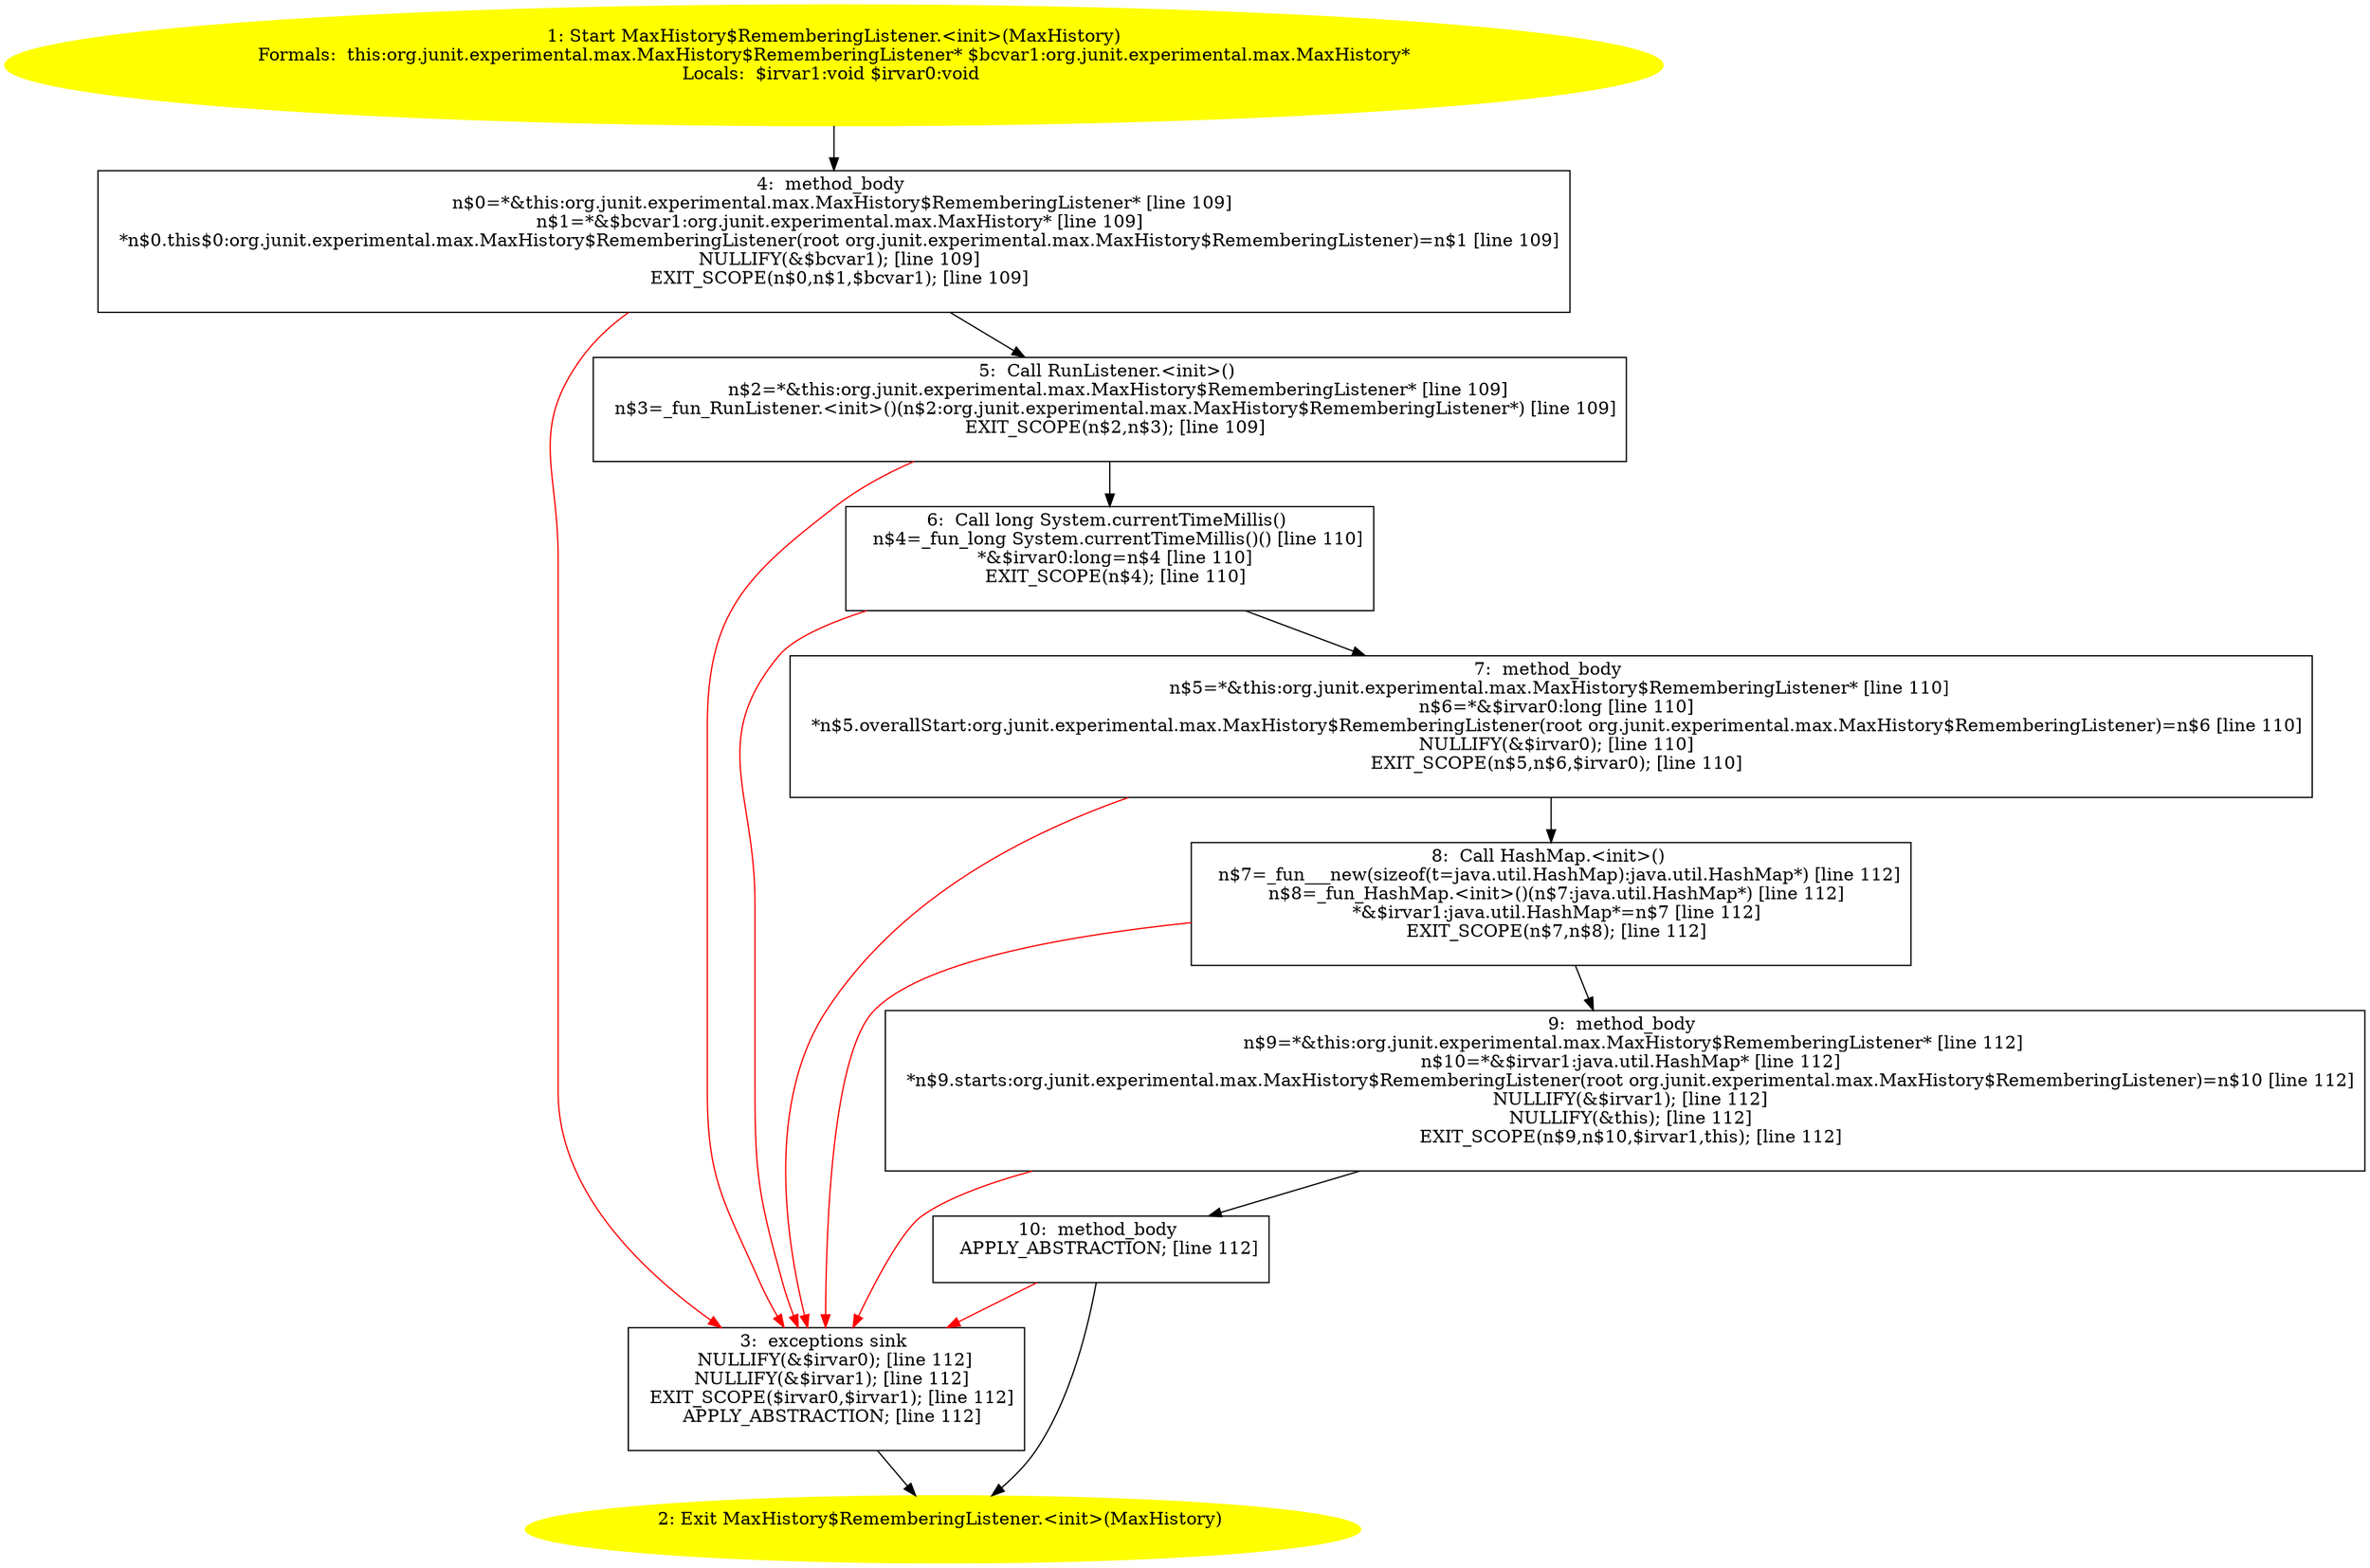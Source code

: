 /* @generated */
digraph cfg {
"org.junit.experimental.max.MaxHistory$RememberingListener.<init>(org.junit.experimental.max.MaxHisto.52584e4393b7375a50d9bca7521eb85e_1" [label="1: Start MaxHistory$RememberingListener.<init>(MaxHistory)\nFormals:  this:org.junit.experimental.max.MaxHistory$RememberingListener* $bcvar1:org.junit.experimental.max.MaxHistory*\nLocals:  $irvar1:void $irvar0:void \n  " color=yellow style=filled]
	

	 "org.junit.experimental.max.MaxHistory$RememberingListener.<init>(org.junit.experimental.max.MaxHisto.52584e4393b7375a50d9bca7521eb85e_1" -> "org.junit.experimental.max.MaxHistory$RememberingListener.<init>(org.junit.experimental.max.MaxHisto.52584e4393b7375a50d9bca7521eb85e_4" ;
"org.junit.experimental.max.MaxHistory$RememberingListener.<init>(org.junit.experimental.max.MaxHisto.52584e4393b7375a50d9bca7521eb85e_2" [label="2: Exit MaxHistory$RememberingListener.<init>(MaxHistory) \n  " color=yellow style=filled]
	

"org.junit.experimental.max.MaxHistory$RememberingListener.<init>(org.junit.experimental.max.MaxHisto.52584e4393b7375a50d9bca7521eb85e_3" [label="3:  exceptions sink \n   NULLIFY(&$irvar0); [line 112]\n  NULLIFY(&$irvar1); [line 112]\n  EXIT_SCOPE($irvar0,$irvar1); [line 112]\n  APPLY_ABSTRACTION; [line 112]\n " shape="box"]
	

	 "org.junit.experimental.max.MaxHistory$RememberingListener.<init>(org.junit.experimental.max.MaxHisto.52584e4393b7375a50d9bca7521eb85e_3" -> "org.junit.experimental.max.MaxHistory$RememberingListener.<init>(org.junit.experimental.max.MaxHisto.52584e4393b7375a50d9bca7521eb85e_2" ;
"org.junit.experimental.max.MaxHistory$RememberingListener.<init>(org.junit.experimental.max.MaxHisto.52584e4393b7375a50d9bca7521eb85e_4" [label="4:  method_body \n   n$0=*&this:org.junit.experimental.max.MaxHistory$RememberingListener* [line 109]\n  n$1=*&$bcvar1:org.junit.experimental.max.MaxHistory* [line 109]\n  *n$0.this$0:org.junit.experimental.max.MaxHistory$RememberingListener(root org.junit.experimental.max.MaxHistory$RememberingListener)=n$1 [line 109]\n  NULLIFY(&$bcvar1); [line 109]\n  EXIT_SCOPE(n$0,n$1,$bcvar1); [line 109]\n " shape="box"]
	

	 "org.junit.experimental.max.MaxHistory$RememberingListener.<init>(org.junit.experimental.max.MaxHisto.52584e4393b7375a50d9bca7521eb85e_4" -> "org.junit.experimental.max.MaxHistory$RememberingListener.<init>(org.junit.experimental.max.MaxHisto.52584e4393b7375a50d9bca7521eb85e_5" ;
	 "org.junit.experimental.max.MaxHistory$RememberingListener.<init>(org.junit.experimental.max.MaxHisto.52584e4393b7375a50d9bca7521eb85e_4" -> "org.junit.experimental.max.MaxHistory$RememberingListener.<init>(org.junit.experimental.max.MaxHisto.52584e4393b7375a50d9bca7521eb85e_3" [color="red" ];
"org.junit.experimental.max.MaxHistory$RememberingListener.<init>(org.junit.experimental.max.MaxHisto.52584e4393b7375a50d9bca7521eb85e_5" [label="5:  Call RunListener.<init>() \n   n$2=*&this:org.junit.experimental.max.MaxHistory$RememberingListener* [line 109]\n  n$3=_fun_RunListener.<init>()(n$2:org.junit.experimental.max.MaxHistory$RememberingListener*) [line 109]\n  EXIT_SCOPE(n$2,n$3); [line 109]\n " shape="box"]
	

	 "org.junit.experimental.max.MaxHistory$RememberingListener.<init>(org.junit.experimental.max.MaxHisto.52584e4393b7375a50d9bca7521eb85e_5" -> "org.junit.experimental.max.MaxHistory$RememberingListener.<init>(org.junit.experimental.max.MaxHisto.52584e4393b7375a50d9bca7521eb85e_6" ;
	 "org.junit.experimental.max.MaxHistory$RememberingListener.<init>(org.junit.experimental.max.MaxHisto.52584e4393b7375a50d9bca7521eb85e_5" -> "org.junit.experimental.max.MaxHistory$RememberingListener.<init>(org.junit.experimental.max.MaxHisto.52584e4393b7375a50d9bca7521eb85e_3" [color="red" ];
"org.junit.experimental.max.MaxHistory$RememberingListener.<init>(org.junit.experimental.max.MaxHisto.52584e4393b7375a50d9bca7521eb85e_6" [label="6:  Call long System.currentTimeMillis() \n   n$4=_fun_long System.currentTimeMillis()() [line 110]\n  *&$irvar0:long=n$4 [line 110]\n  EXIT_SCOPE(n$4); [line 110]\n " shape="box"]
	

	 "org.junit.experimental.max.MaxHistory$RememberingListener.<init>(org.junit.experimental.max.MaxHisto.52584e4393b7375a50d9bca7521eb85e_6" -> "org.junit.experimental.max.MaxHistory$RememberingListener.<init>(org.junit.experimental.max.MaxHisto.52584e4393b7375a50d9bca7521eb85e_7" ;
	 "org.junit.experimental.max.MaxHistory$RememberingListener.<init>(org.junit.experimental.max.MaxHisto.52584e4393b7375a50d9bca7521eb85e_6" -> "org.junit.experimental.max.MaxHistory$RememberingListener.<init>(org.junit.experimental.max.MaxHisto.52584e4393b7375a50d9bca7521eb85e_3" [color="red" ];
"org.junit.experimental.max.MaxHistory$RememberingListener.<init>(org.junit.experimental.max.MaxHisto.52584e4393b7375a50d9bca7521eb85e_7" [label="7:  method_body \n   n$5=*&this:org.junit.experimental.max.MaxHistory$RememberingListener* [line 110]\n  n$6=*&$irvar0:long [line 110]\n  *n$5.overallStart:org.junit.experimental.max.MaxHistory$RememberingListener(root org.junit.experimental.max.MaxHistory$RememberingListener)=n$6 [line 110]\n  NULLIFY(&$irvar0); [line 110]\n  EXIT_SCOPE(n$5,n$6,$irvar0); [line 110]\n " shape="box"]
	

	 "org.junit.experimental.max.MaxHistory$RememberingListener.<init>(org.junit.experimental.max.MaxHisto.52584e4393b7375a50d9bca7521eb85e_7" -> "org.junit.experimental.max.MaxHistory$RememberingListener.<init>(org.junit.experimental.max.MaxHisto.52584e4393b7375a50d9bca7521eb85e_8" ;
	 "org.junit.experimental.max.MaxHistory$RememberingListener.<init>(org.junit.experimental.max.MaxHisto.52584e4393b7375a50d9bca7521eb85e_7" -> "org.junit.experimental.max.MaxHistory$RememberingListener.<init>(org.junit.experimental.max.MaxHisto.52584e4393b7375a50d9bca7521eb85e_3" [color="red" ];
"org.junit.experimental.max.MaxHistory$RememberingListener.<init>(org.junit.experimental.max.MaxHisto.52584e4393b7375a50d9bca7521eb85e_8" [label="8:  Call HashMap.<init>() \n   n$7=_fun___new(sizeof(t=java.util.HashMap):java.util.HashMap*) [line 112]\n  n$8=_fun_HashMap.<init>()(n$7:java.util.HashMap*) [line 112]\n  *&$irvar1:java.util.HashMap*=n$7 [line 112]\n  EXIT_SCOPE(n$7,n$8); [line 112]\n " shape="box"]
	

	 "org.junit.experimental.max.MaxHistory$RememberingListener.<init>(org.junit.experimental.max.MaxHisto.52584e4393b7375a50d9bca7521eb85e_8" -> "org.junit.experimental.max.MaxHistory$RememberingListener.<init>(org.junit.experimental.max.MaxHisto.52584e4393b7375a50d9bca7521eb85e_9" ;
	 "org.junit.experimental.max.MaxHistory$RememberingListener.<init>(org.junit.experimental.max.MaxHisto.52584e4393b7375a50d9bca7521eb85e_8" -> "org.junit.experimental.max.MaxHistory$RememberingListener.<init>(org.junit.experimental.max.MaxHisto.52584e4393b7375a50d9bca7521eb85e_3" [color="red" ];
"org.junit.experimental.max.MaxHistory$RememberingListener.<init>(org.junit.experimental.max.MaxHisto.52584e4393b7375a50d9bca7521eb85e_9" [label="9:  method_body \n   n$9=*&this:org.junit.experimental.max.MaxHistory$RememberingListener* [line 112]\n  n$10=*&$irvar1:java.util.HashMap* [line 112]\n  *n$9.starts:org.junit.experimental.max.MaxHistory$RememberingListener(root org.junit.experimental.max.MaxHistory$RememberingListener)=n$10 [line 112]\n  NULLIFY(&$irvar1); [line 112]\n  NULLIFY(&this); [line 112]\n  EXIT_SCOPE(n$9,n$10,$irvar1,this); [line 112]\n " shape="box"]
	

	 "org.junit.experimental.max.MaxHistory$RememberingListener.<init>(org.junit.experimental.max.MaxHisto.52584e4393b7375a50d9bca7521eb85e_9" -> "org.junit.experimental.max.MaxHistory$RememberingListener.<init>(org.junit.experimental.max.MaxHisto.52584e4393b7375a50d9bca7521eb85e_10" ;
	 "org.junit.experimental.max.MaxHistory$RememberingListener.<init>(org.junit.experimental.max.MaxHisto.52584e4393b7375a50d9bca7521eb85e_9" -> "org.junit.experimental.max.MaxHistory$RememberingListener.<init>(org.junit.experimental.max.MaxHisto.52584e4393b7375a50d9bca7521eb85e_3" [color="red" ];
"org.junit.experimental.max.MaxHistory$RememberingListener.<init>(org.junit.experimental.max.MaxHisto.52584e4393b7375a50d9bca7521eb85e_10" [label="10:  method_body \n   APPLY_ABSTRACTION; [line 112]\n " shape="box"]
	

	 "org.junit.experimental.max.MaxHistory$RememberingListener.<init>(org.junit.experimental.max.MaxHisto.52584e4393b7375a50d9bca7521eb85e_10" -> "org.junit.experimental.max.MaxHistory$RememberingListener.<init>(org.junit.experimental.max.MaxHisto.52584e4393b7375a50d9bca7521eb85e_2" ;
	 "org.junit.experimental.max.MaxHistory$RememberingListener.<init>(org.junit.experimental.max.MaxHisto.52584e4393b7375a50d9bca7521eb85e_10" -> "org.junit.experimental.max.MaxHistory$RememberingListener.<init>(org.junit.experimental.max.MaxHisto.52584e4393b7375a50d9bca7521eb85e_3" [color="red" ];
}
